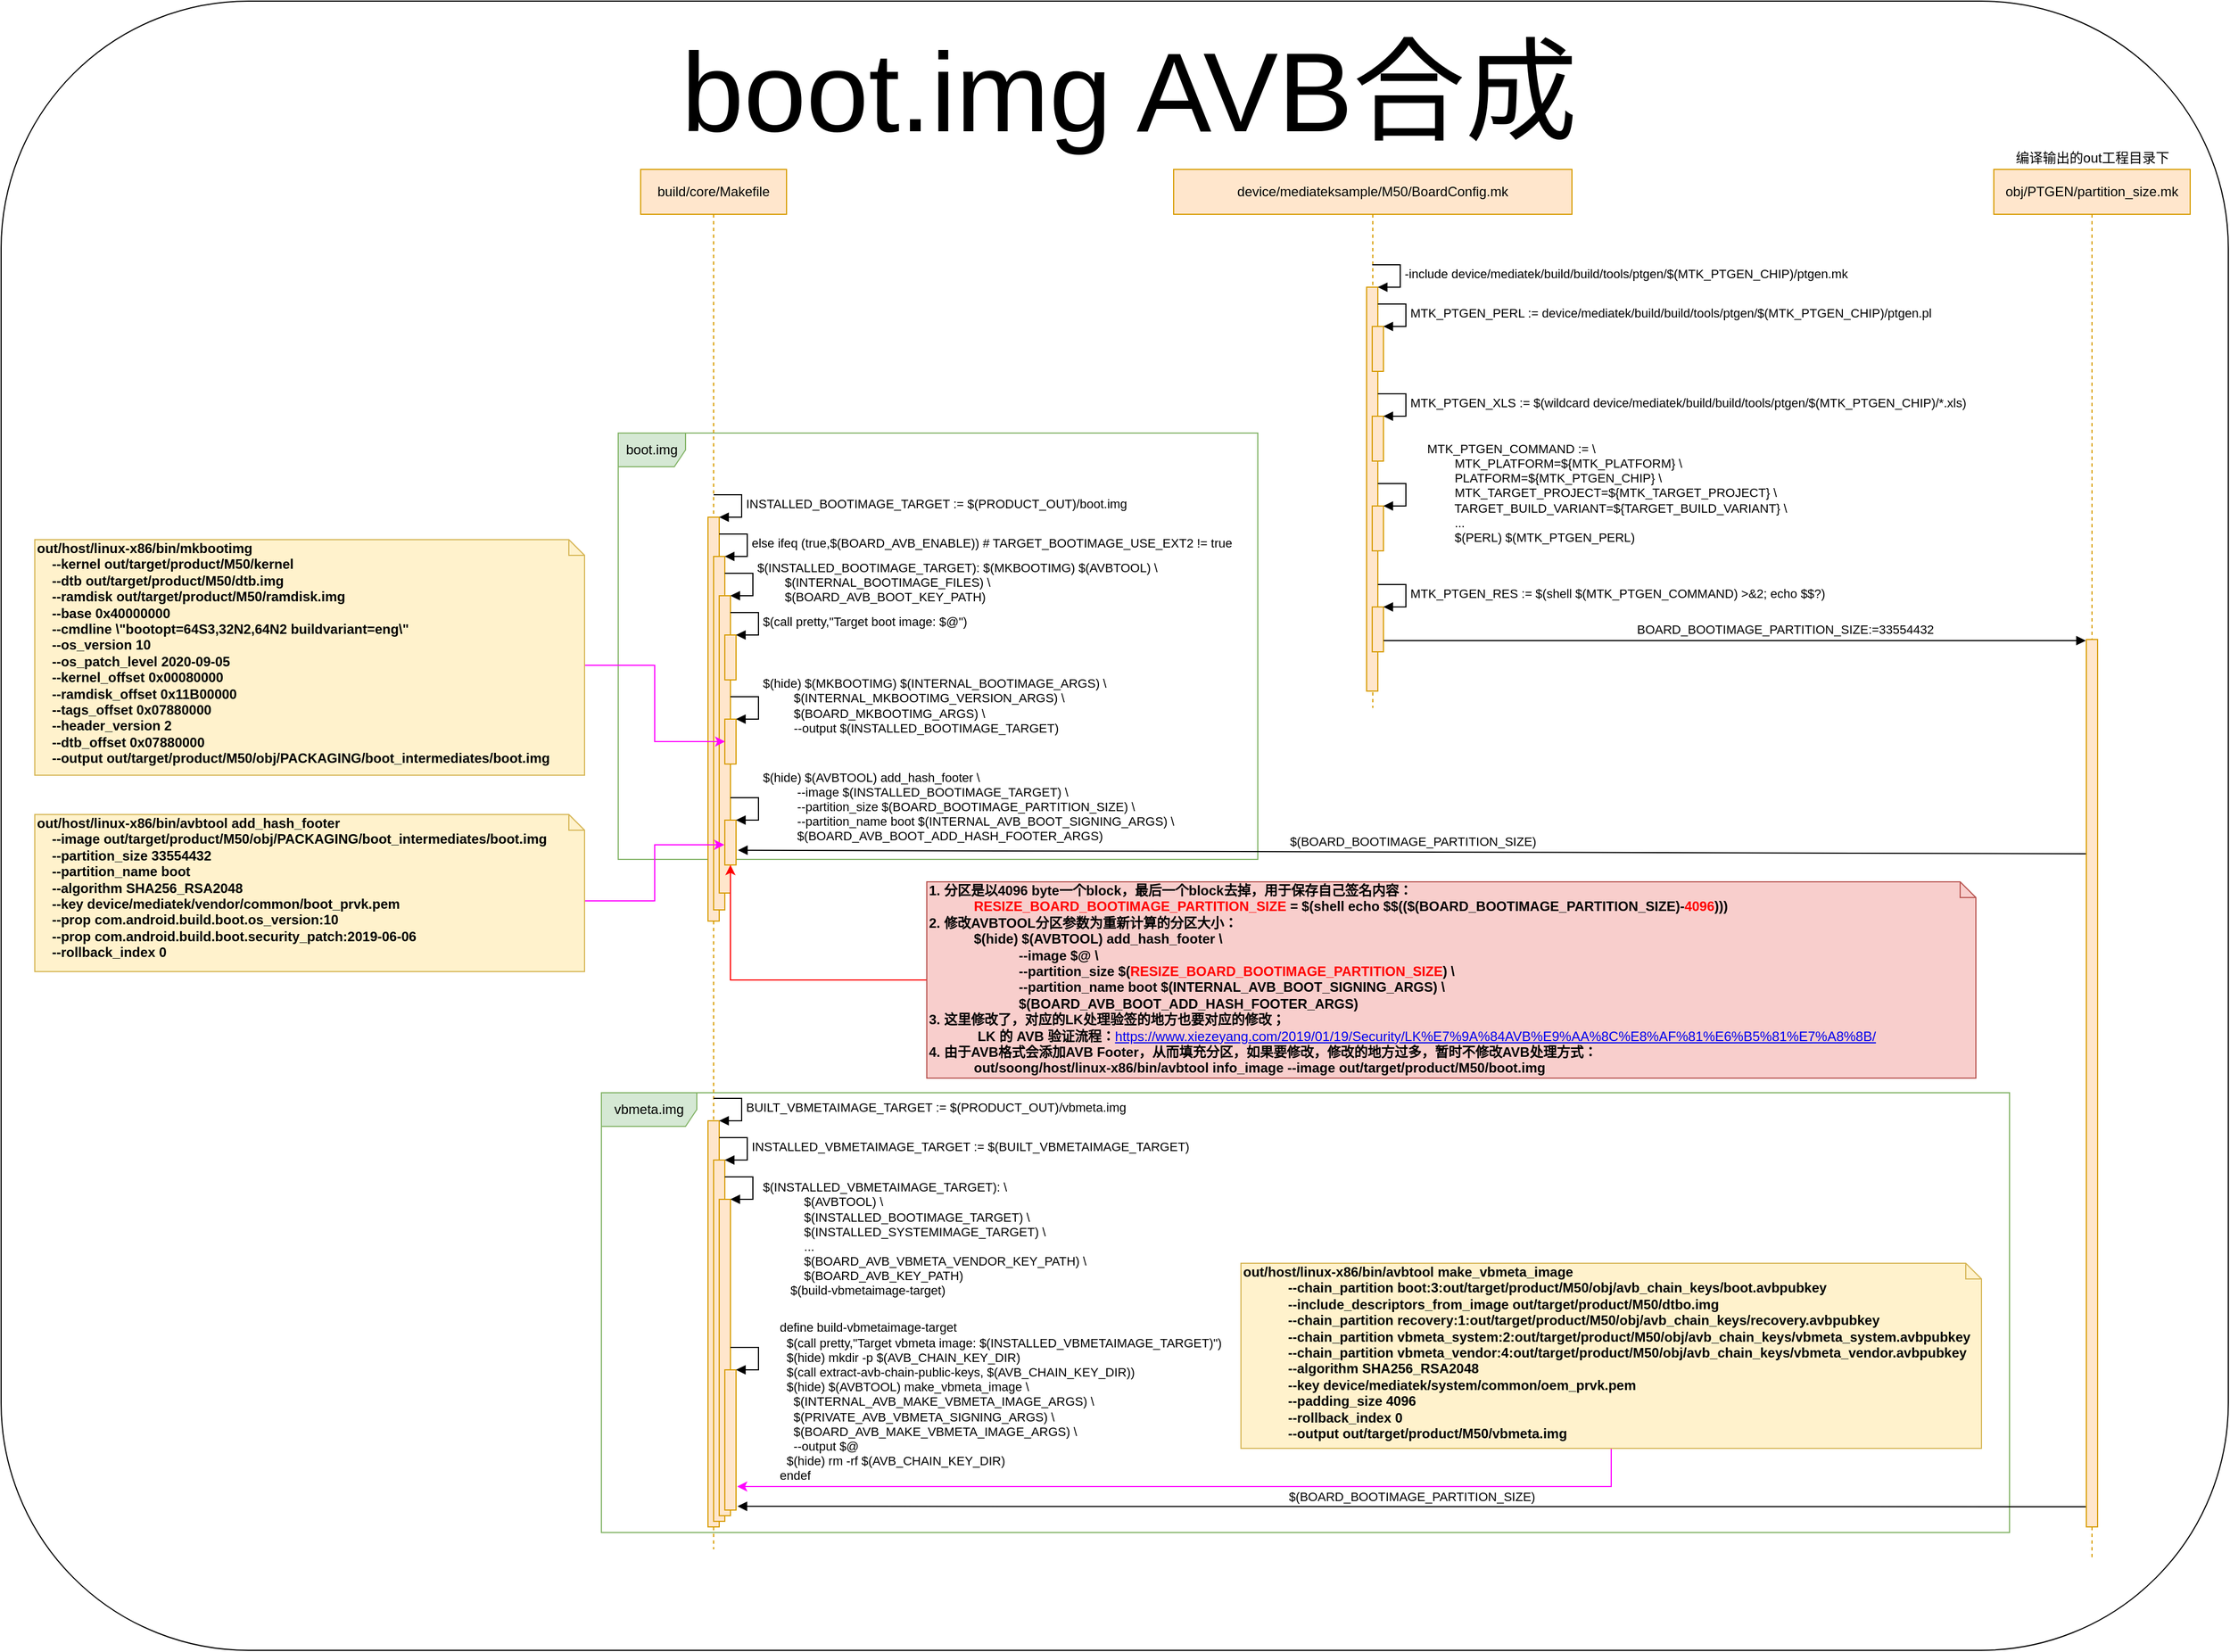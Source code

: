 <mxfile version="13.6.2" type="device"><diagram id="ghO8Gt0B9O-e4yiV5gxI" name="Page-1"><mxGraphModel dx="3197" dy="1370" grid="1" gridSize="5" guides="1" tooltips="1" connect="1" arrows="1" fold="1" page="1" pageScale="1" pageWidth="827" pageHeight="1169" math="0" shadow="0"><root><mxCell id="0"/><mxCell id="1" parent="0"/><mxCell id="ixfedxn60pzg7CqdmCyT-1" value="" style="group" vertex="1" connectable="0" parent="1"><mxGeometry x="-579" y="430" width="1985" height="1470" as="geometry"/></mxCell><mxCell id="SSxWs71pMHS_Q2bXwyB--57" value="" style="rounded=1;whiteSpace=wrap;html=1;" parent="ixfedxn60pzg7CqdmCyT-1" vertex="1"><mxGeometry width="1985" height="1470" as="geometry"/></mxCell><mxCell id="BqPtAs0Dk5TZCmxbWYdx-12" value="vbmeta.img" style="shape=umlFrame;whiteSpace=wrap;html=1;width=85;height=30;fillColor=#d5e8d4;strokeColor=#82b366;" parent="ixfedxn60pzg7CqdmCyT-1" vertex="1"><mxGeometry x="535" y="973" width="1255" height="392" as="geometry"/></mxCell><mxCell id="BqPtAs0Dk5TZCmxbWYdx-11" value="boot.img" style="shape=umlFrame;whiteSpace=wrap;html=1;fillColor=#d5e8d4;strokeColor=#82b366;" parent="ixfedxn60pzg7CqdmCyT-1" vertex="1"><mxGeometry x="550" y="385" width="570" height="380" as="geometry"/></mxCell><mxCell id="SSxWs71pMHS_Q2bXwyB--3" value="build/core/Makefile" style="shape=umlLifeline;perimeter=lifelinePerimeter;whiteSpace=wrap;html=1;container=1;collapsible=0;recursiveResize=0;outlineConnect=0;fillColor=#ffe6cc;strokeColor=#d79b00;" parent="ixfedxn60pzg7CqdmCyT-1" vertex="1"><mxGeometry x="570" y="150" width="130" height="1230" as="geometry"/></mxCell><mxCell id="SSxWs71pMHS_Q2bXwyB--5" value="" style="html=1;points=[];perimeter=orthogonalPerimeter;fillColor=#ffe6cc;strokeColor=#d79b00;" parent="SSxWs71pMHS_Q2bXwyB--3" vertex="1"><mxGeometry x="60" y="310" width="10" height="360" as="geometry"/></mxCell><mxCell id="SSxWs71pMHS_Q2bXwyB--6" value="INSTALLED_BOOTIMAGE_TARGET := $(PRODUCT_OUT)/boot.img" style="edgeStyle=orthogonalEdgeStyle;html=1;align=left;spacingLeft=2;endArrow=block;rounded=0;entryX=1;entryY=0;" parent="SSxWs71pMHS_Q2bXwyB--3" target="SSxWs71pMHS_Q2bXwyB--5" edge="1"><mxGeometry relative="1" as="geometry"><mxPoint x="65" y="290" as="sourcePoint"/><Array as="points"><mxPoint x="90" y="290"/></Array></mxGeometry></mxCell><mxCell id="SSxWs71pMHS_Q2bXwyB--9" value="" style="html=1;points=[];perimeter=orthogonalPerimeter;fillColor=#ffe6cc;strokeColor=#d79b00;" parent="SSxWs71pMHS_Q2bXwyB--3" vertex="1"><mxGeometry x="65" y="345" width="10" height="315" as="geometry"/></mxCell><mxCell id="SSxWs71pMHS_Q2bXwyB--10" value="else ifeq (true,$(BOARD_AVB_ENABLE)) # TARGET_BOOTIMAGE_USE_EXT2 != true" style="edgeStyle=orthogonalEdgeStyle;html=1;align=left;spacingLeft=2;endArrow=block;rounded=0;entryX=1;entryY=0;" parent="SSxWs71pMHS_Q2bXwyB--3" target="SSxWs71pMHS_Q2bXwyB--9" edge="1"><mxGeometry relative="1" as="geometry"><mxPoint x="70" y="325" as="sourcePoint"/><Array as="points"><mxPoint x="95" y="325"/></Array></mxGeometry></mxCell><mxCell id="SSxWs71pMHS_Q2bXwyB--11" value="" style="html=1;points=[];perimeter=orthogonalPerimeter;fillColor=#ffe6cc;strokeColor=#d79b00;" parent="SSxWs71pMHS_Q2bXwyB--3" vertex="1"><mxGeometry x="70" y="380" width="10" height="265" as="geometry"/></mxCell><mxCell id="SSxWs71pMHS_Q2bXwyB--12" value="$(INSTALLED_BOOTIMAGE_TARGET): $(MKBOOTIMG) $(AVBTOOL) \&lt;br&gt;&amp;nbsp; &amp;nbsp; &amp;nbsp; &amp;nbsp; $(INTERNAL_BOOTIMAGE_FILES) \&lt;br&gt;&amp;nbsp; &amp;nbsp; &amp;nbsp; &amp;nbsp; $(BOARD_AVB_BOOT_KEY_PATH)" style="edgeStyle=orthogonalEdgeStyle;html=1;align=left;spacingLeft=2;endArrow=block;rounded=0;entryX=1;entryY=0;" parent="SSxWs71pMHS_Q2bXwyB--3" target="SSxWs71pMHS_Q2bXwyB--11" edge="1"><mxGeometry relative="1" as="geometry"><mxPoint x="75" y="360" as="sourcePoint"/><Array as="points"><mxPoint x="100" y="360"/></Array></mxGeometry></mxCell><mxCell id="SSxWs71pMHS_Q2bXwyB--13" value="" style="html=1;points=[];perimeter=orthogonalPerimeter;fillColor=#ffe6cc;strokeColor=#d79b00;" parent="SSxWs71pMHS_Q2bXwyB--3" vertex="1"><mxGeometry x="75" y="415" width="10" height="40" as="geometry"/></mxCell><mxCell id="SSxWs71pMHS_Q2bXwyB--14" value="$(call pretty,&quot;Target boot image: $@&quot;)" style="edgeStyle=orthogonalEdgeStyle;html=1;align=left;spacingLeft=2;endArrow=block;rounded=0;entryX=1;entryY=0;" parent="SSxWs71pMHS_Q2bXwyB--3" target="SSxWs71pMHS_Q2bXwyB--13" edge="1"><mxGeometry relative="1" as="geometry"><mxPoint x="80" y="395" as="sourcePoint"/><Array as="points"><mxPoint x="105" y="395"/></Array></mxGeometry></mxCell><mxCell id="SSxWs71pMHS_Q2bXwyB--15" value="" style="html=1;points=[];perimeter=orthogonalPerimeter;fillColor=#ffe6cc;strokeColor=#d79b00;" parent="SSxWs71pMHS_Q2bXwyB--3" vertex="1"><mxGeometry x="75" y="490" width="10" height="40" as="geometry"/></mxCell><mxCell id="SSxWs71pMHS_Q2bXwyB--16" value="$(hide) $(MKBOOTIMG) $(INTERNAL_BOOTIMAGE_ARGS) \&lt;br&gt;&amp;nbsp; &amp;nbsp; &amp;nbsp; &amp;nbsp; &amp;nbsp;$(INTERNAL_MKBOOTIMG_VERSION_ARGS) \&lt;br&gt;&amp;nbsp; &amp;nbsp; &amp;nbsp; &amp;nbsp; &amp;nbsp;$(BOARD_MKBOOTIMG_ARGS) \&lt;br&gt;&amp;nbsp; &amp;nbsp; &amp;nbsp; &amp;nbsp; &amp;nbsp;--output $(INSTALLED_BOOTIMAGE_TARGET)" style="edgeStyle=orthogonalEdgeStyle;html=1;align=left;spacingLeft=2;endArrow=block;rounded=0;entryX=1;entryY=0;" parent="SSxWs71pMHS_Q2bXwyB--3" target="SSxWs71pMHS_Q2bXwyB--15" edge="1"><mxGeometry relative="1" as="geometry"><mxPoint x="80" y="470" as="sourcePoint"/><Array as="points"><mxPoint x="105" y="470"/></Array></mxGeometry></mxCell><mxCell id="SSxWs71pMHS_Q2bXwyB--17" value="" style="html=1;points=[];perimeter=orthogonalPerimeter;fillColor=#ffe6cc;strokeColor=#d79b00;" parent="SSxWs71pMHS_Q2bXwyB--3" vertex="1"><mxGeometry x="75" y="580" width="10" height="40" as="geometry"/></mxCell><mxCell id="SSxWs71pMHS_Q2bXwyB--18" value="&lt;div&gt;$(hide) $(AVBTOOL) add_hash_footer \&lt;/div&gt;&lt;div&gt;&amp;nbsp; &amp;nbsp; &amp;nbsp; &amp;nbsp; &amp;nbsp; --image $(INSTALLED_BOOTIMAGE_TARGET) \&lt;/div&gt;&lt;div&gt;&amp;nbsp; &amp;nbsp; &amp;nbsp; &amp;nbsp; &amp;nbsp; --partition_size $(BOARD_BOOTIMAGE_PARTITION_SIZE) \&lt;/div&gt;&lt;div&gt;&amp;nbsp; &amp;nbsp; &amp;nbsp; &amp;nbsp; &amp;nbsp; --partition_name boot $(INTERNAL_AVB_BOOT_SIGNING_ARGS) \&lt;/div&gt;&lt;div&gt;&amp;nbsp; &amp;nbsp; &amp;nbsp; &amp;nbsp; &amp;nbsp; $(BOARD_AVB_BOOT_ADD_HASH_FOOTER_ARGS)&lt;/div&gt;" style="edgeStyle=orthogonalEdgeStyle;html=1;align=left;spacingLeft=2;endArrow=block;rounded=0;entryX=1;entryY=0;" parent="SSxWs71pMHS_Q2bXwyB--3" target="SSxWs71pMHS_Q2bXwyB--17" edge="1"><mxGeometry relative="1" as="geometry"><mxPoint x="80" y="560" as="sourcePoint"/><Array as="points"><mxPoint x="105" y="560"/></Array></mxGeometry></mxCell><mxCell id="BqPtAs0Dk5TZCmxbWYdx-1" value="" style="html=1;points=[];perimeter=orthogonalPerimeter;fillColor=#ffe6cc;strokeColor=#d79b00;" parent="SSxWs71pMHS_Q2bXwyB--3" vertex="1"><mxGeometry x="60" y="848" width="10" height="362" as="geometry"/></mxCell><mxCell id="BqPtAs0Dk5TZCmxbWYdx-2" value="BUILT_VBMETAIMAGE_TARGET := $(PRODUCT_OUT)/vbmeta.img" style="edgeStyle=orthogonalEdgeStyle;html=1;align=left;spacingLeft=2;endArrow=block;rounded=0;entryX=1;entryY=0;" parent="SSxWs71pMHS_Q2bXwyB--3" target="BqPtAs0Dk5TZCmxbWYdx-1" edge="1"><mxGeometry relative="1" as="geometry"><mxPoint x="65" y="828" as="sourcePoint"/><Array as="points"><mxPoint x="90" y="828"/></Array></mxGeometry></mxCell><mxCell id="BqPtAs0Dk5TZCmxbWYdx-3" value="" style="html=1;points=[];perimeter=orthogonalPerimeter;fillColor=#ffe6cc;strokeColor=#d79b00;" parent="SSxWs71pMHS_Q2bXwyB--3" vertex="1"><mxGeometry x="65" y="883" width="10" height="322" as="geometry"/></mxCell><mxCell id="BqPtAs0Dk5TZCmxbWYdx-4" value="INSTALLED_VBMETAIMAGE_TARGET := $(BUILT_VBMETAIMAGE_TARGET)" style="edgeStyle=orthogonalEdgeStyle;html=1;align=left;spacingLeft=2;endArrow=block;rounded=0;entryX=1;entryY=0;strokeColor=#000000;" parent="SSxWs71pMHS_Q2bXwyB--3" target="BqPtAs0Dk5TZCmxbWYdx-3" edge="1"><mxGeometry relative="1" as="geometry"><mxPoint x="70" y="863" as="sourcePoint"/><Array as="points"><mxPoint x="95" y="863"/></Array></mxGeometry></mxCell><mxCell id="BqPtAs0Dk5TZCmxbWYdx-5" value="" style="html=1;points=[];perimeter=orthogonalPerimeter;fillColor=#ffe6cc;strokeColor=#d79b00;" parent="SSxWs71pMHS_Q2bXwyB--3" vertex="1"><mxGeometry x="70" y="918" width="10" height="282" as="geometry"/></mxCell><mxCell id="BqPtAs0Dk5TZCmxbWYdx-6" value="&lt;div&gt;$(INSTALLED_VBMETAIMAGE_TARGET): \&lt;/div&gt;&lt;div&gt;&amp;nbsp; &amp;nbsp; &amp;nbsp; &amp;nbsp; &amp;nbsp; &amp;nbsp; $(AVBTOOL) \&lt;/div&gt;&lt;div&gt;&amp;nbsp; &amp;nbsp; &amp;nbsp; &amp;nbsp; &amp;nbsp; &amp;nbsp; $(INSTALLED_BOOTIMAGE_TARGET) \&lt;/div&gt;&lt;div&gt;&amp;nbsp; &amp;nbsp; &amp;nbsp; &amp;nbsp; &amp;nbsp; &amp;nbsp; $(INSTALLED_SYSTEMIMAGE_TARGET) \&lt;/div&gt;&lt;div&gt;&amp;nbsp; &amp;nbsp; &amp;nbsp; &amp;nbsp; &amp;nbsp; &amp;nbsp; ...&lt;/div&gt;&lt;div&gt;&amp;nbsp; &amp;nbsp; &amp;nbsp; &amp;nbsp; &amp;nbsp; &amp;nbsp; $(BOARD_AVB_VBMETA_VENDOR_KEY_PATH) \&lt;/div&gt;&lt;div&gt;&amp;nbsp; &amp;nbsp; &amp;nbsp; &amp;nbsp; &amp;nbsp; &amp;nbsp; $(BOARD_AVB_KEY_PATH)&lt;/div&gt;&lt;div&gt;&amp;nbsp; &amp;nbsp; &amp;nbsp; &amp;nbsp; $(build-vbmetaimage-target)&lt;/div&gt;&lt;div&gt;&lt;br&gt;&lt;/div&gt;" style="edgeStyle=orthogonalEdgeStyle;html=1;align=left;spacingLeft=2;endArrow=block;rounded=0;entryX=1;entryY=0;strokeColor=#000000;" parent="SSxWs71pMHS_Q2bXwyB--3" target="BqPtAs0Dk5TZCmxbWYdx-5" edge="1"><mxGeometry x="0.384" y="42" relative="1" as="geometry"><mxPoint x="75" y="898" as="sourcePoint"/><Array as="points"><mxPoint x="100" y="898"/></Array><mxPoint x="5" as="offset"/></mxGeometry></mxCell><mxCell id="BqPtAs0Dk5TZCmxbWYdx-7" value="" style="html=1;points=[];perimeter=orthogonalPerimeter;fillColor=#ffe6cc;strokeColor=#d79b00;" parent="SSxWs71pMHS_Q2bXwyB--3" vertex="1"><mxGeometry x="75" y="1070" width="10" height="125" as="geometry"/></mxCell><mxCell id="BqPtAs0Dk5TZCmxbWYdx-8" value="&lt;div&gt;define build-vbmetaimage-target&lt;/div&gt;&lt;div&gt;&amp;nbsp; $(call pretty,&quot;Target vbmeta image: $(INSTALLED_VBMETAIMAGE_TARGET)&quot;)&lt;/div&gt;&lt;div&gt;&amp;nbsp; $(hide) mkdir -p $(AVB_CHAIN_KEY_DIR)&lt;/div&gt;&lt;div&gt;&amp;nbsp; $(call extract-avb-chain-public-keys, $(AVB_CHAIN_KEY_DIR))&lt;/div&gt;&lt;div&gt;&amp;nbsp; $(hide) $(AVBTOOL) make_vbmeta_image \&lt;/div&gt;&lt;div&gt;&amp;nbsp; &amp;nbsp; $(INTERNAL_AVB_MAKE_VBMETA_IMAGE_ARGS) \&lt;/div&gt;&lt;div&gt;&amp;nbsp; &amp;nbsp; $(PRIVATE_AVB_VBMETA_SIGNING_ARGS) \&lt;/div&gt;&lt;div&gt;&amp;nbsp; &amp;nbsp; $(BOARD_AVB_MAKE_VBMETA_IMAGE_ARGS) \&lt;/div&gt;&lt;div&gt;&amp;nbsp; &amp;nbsp; --output $@&lt;/div&gt;&lt;div&gt;&amp;nbsp; $(hide) rm -rf $(AVB_CHAIN_KEY_DIR)&lt;/div&gt;&lt;div&gt;endef&lt;/div&gt;&lt;div&gt;&lt;br&gt;&lt;/div&gt;" style="edgeStyle=orthogonalEdgeStyle;html=1;align=left;spacingLeft=2;endArrow=block;rounded=0;entryX=1;entryY=0;strokeColor=#000000;" parent="SSxWs71pMHS_Q2bXwyB--3" target="BqPtAs0Dk5TZCmxbWYdx-7" edge="1"><mxGeometry x="0.385" y="38" relative="1" as="geometry"><mxPoint x="80" y="1050" as="sourcePoint"/><Array as="points"><mxPoint x="105" y="1050"/></Array><mxPoint x="15" y="-3" as="offset"/></mxGeometry></mxCell><mxCell id="SSxWs71pMHS_Q2bXwyB--22" style="edgeStyle=orthogonalEdgeStyle;rounded=0;orthogonalLoop=1;jettySize=auto;html=1;exitX=0;exitY=0;exitDx=490;exitDy=112;exitPerimeter=0;entryX=0.035;entryY=0.499;entryDx=0;entryDy=0;entryPerimeter=0;strokeColor=#FF00FF;" parent="ixfedxn60pzg7CqdmCyT-1" source="SSxWs71pMHS_Q2bXwyB--19" target="SSxWs71pMHS_Q2bXwyB--15" edge="1"><mxGeometry relative="1" as="geometry"><mxPoint x="510.0" y="840" as="targetPoint"/></mxGeometry></mxCell><mxCell id="SSxWs71pMHS_Q2bXwyB--19" value="&lt;div&gt;&lt;b&gt;out/host/linux-x86/bin/mkbootimg&amp;nbsp;&amp;nbsp;&lt;/b&gt;&lt;/div&gt;&lt;div&gt;&lt;b&gt;&amp;nbsp; &amp;nbsp; --kernel out/target/product/M50/kernel&amp;nbsp;&lt;/b&gt;&lt;/div&gt;&lt;div&gt;&lt;b&gt;&amp;nbsp; &amp;nbsp; --dtb out/target/product/M50/dtb.img&amp;nbsp;&lt;/b&gt;&lt;/div&gt;&lt;div&gt;&lt;b&gt;&amp;nbsp; &amp;nbsp; --ramdisk out/target/product/M50/ramdisk.img&amp;nbsp;&lt;/b&gt;&lt;/div&gt;&lt;div&gt;&lt;b&gt;&amp;nbsp; &amp;nbsp; --base 0x40000000&amp;nbsp;&lt;/b&gt;&lt;/div&gt;&lt;div&gt;&lt;b&gt;&amp;nbsp; &amp;nbsp; --cmdline \&quot;bootopt=64S3,32N2,64N2 buildvariant=eng\&quot;&amp;nbsp;&lt;/b&gt;&lt;/div&gt;&lt;div&gt;&lt;b&gt;&amp;nbsp; &amp;nbsp; --os_version 10&amp;nbsp;&lt;/b&gt;&lt;/div&gt;&lt;div&gt;&lt;b&gt;&amp;nbsp; &amp;nbsp; --os_patch_level 2020-09-05&amp;nbsp;&lt;/b&gt;&lt;/div&gt;&lt;div&gt;&lt;b&gt;&amp;nbsp; &amp;nbsp; --kernel_offset 0x00080000&amp;nbsp;&lt;/b&gt;&lt;/div&gt;&lt;div&gt;&lt;b&gt;&amp;nbsp; &amp;nbsp; --ramdisk_offset 0x11B00000&amp;nbsp;&lt;/b&gt;&lt;/div&gt;&lt;div&gt;&lt;b&gt;&amp;nbsp; &amp;nbsp; --tags_offset 0x07880000&amp;nbsp;&lt;/b&gt;&lt;/div&gt;&lt;div&gt;&lt;b&gt;&amp;nbsp; &amp;nbsp; --header_version 2&amp;nbsp;&lt;/b&gt;&lt;/div&gt;&lt;div&gt;&lt;b&gt;&amp;nbsp; &amp;nbsp; --dtb_offset 0x07880000&amp;nbsp;&lt;/b&gt;&lt;/div&gt;&lt;div&gt;&lt;b&gt;&amp;nbsp; &amp;nbsp; --output out/target/product/M50/obj/PACKAGING/boot_intermediates/boot.img&lt;/b&gt;&lt;/div&gt;&lt;div&gt;&lt;br&gt;&lt;/div&gt;" style="shape=note;whiteSpace=wrap;html=1;size=14;verticalAlign=top;align=left;spacingTop=-6;fillColor=#fff2cc;strokeColor=#d6b656;" parent="ixfedxn60pzg7CqdmCyT-1" vertex="1"><mxGeometry x="30" y="480" width="490" height="210" as="geometry"/></mxCell><mxCell id="SSxWs71pMHS_Q2bXwyB--23" style="edgeStyle=orthogonalEdgeStyle;rounded=0;orthogonalLoop=1;jettySize=auto;html=1;exitX=0;exitY=0;exitDx=490;exitDy=77;exitPerimeter=0;entryX=-0.04;entryY=0.55;entryDx=0;entryDy=0;entryPerimeter=0;strokeColor=#FF00FF;" parent="ixfedxn60pzg7CqdmCyT-1" source="SSxWs71pMHS_Q2bXwyB--20" target="SSxWs71pMHS_Q2bXwyB--17" edge="1"><mxGeometry relative="1" as="geometry"/></mxCell><mxCell id="SSxWs71pMHS_Q2bXwyB--20" value="&lt;div&gt;&lt;b&gt;out/host/linux-x86/bin/avbtool add_hash_footer&amp;nbsp;&lt;/b&gt;&lt;/div&gt;&lt;div&gt;&lt;b&gt;&amp;nbsp; &amp;nbsp; --image out/target/product/M50/obj/PACKAGING/boot_intermediates/boot.img&amp;nbsp;&lt;/b&gt;&lt;/div&gt;&lt;div&gt;&lt;b&gt;&amp;nbsp; &amp;nbsp; --partition_size 33554432&amp;nbsp;&lt;/b&gt;&lt;/div&gt;&lt;div&gt;&lt;b&gt;&amp;nbsp; &amp;nbsp; --partition_name boot&amp;nbsp;&lt;/b&gt;&lt;/div&gt;&lt;div&gt;&lt;b&gt;&amp;nbsp; &amp;nbsp; --algorithm SHA256_RSA2048&amp;nbsp;&lt;/b&gt;&lt;/div&gt;&lt;div&gt;&lt;b&gt;&amp;nbsp; &amp;nbsp; --key device/mediatek/vendor/common/boot_prvk.pem&amp;nbsp;&lt;/b&gt;&lt;/div&gt;&lt;div&gt;&lt;b&gt;&amp;nbsp; &amp;nbsp; --prop com.android.build.boot.os_version:10&amp;nbsp;&lt;/b&gt;&lt;/div&gt;&lt;div&gt;&lt;b&gt;&amp;nbsp; &amp;nbsp; --prop com.android.build.boot.security_patch:2019-06-06&amp;nbsp;&lt;/b&gt;&lt;/div&gt;&lt;div&gt;&lt;b&gt;&amp;nbsp; &amp;nbsp; --rollback_index 0&lt;/b&gt;&lt;br&gt;&lt;/div&gt;" style="shape=note;whiteSpace=wrap;html=1;size=14;verticalAlign=top;align=left;spacingTop=-6;fillColor=#fff2cc;strokeColor=#d6b656;" parent="ixfedxn60pzg7CqdmCyT-1" vertex="1"><mxGeometry x="30" y="725" width="490" height="140" as="geometry"/></mxCell><mxCell id="SSxWs71pMHS_Q2bXwyB--37" value="obj/PTGEN/partition_size.mk" style="shape=umlLifeline;perimeter=lifelinePerimeter;whiteSpace=wrap;html=1;container=1;collapsible=0;recursiveResize=0;outlineConnect=0;fillColor=#ffe6cc;strokeColor=#d79b00;" parent="ixfedxn60pzg7CqdmCyT-1" vertex="1"><mxGeometry x="1776" y="150" width="175" height="1240" as="geometry"/></mxCell><mxCell id="SSxWs71pMHS_Q2bXwyB--40" value="" style="html=1;points=[];perimeter=orthogonalPerimeter;fillColor=#ffe6cc;strokeColor=#d79b00;" parent="SSxWs71pMHS_Q2bXwyB--37" vertex="1"><mxGeometry x="82.5" y="419" width="10" height="791" as="geometry"/></mxCell><mxCell id="SSxWs71pMHS_Q2bXwyB--43" value="device/mediateksample/M50/BoardConfig.mk" style="shape=umlLifeline;perimeter=lifelinePerimeter;whiteSpace=wrap;html=1;container=1;collapsible=0;recursiveResize=0;outlineConnect=0;fillColor=#ffe6cc;strokeColor=#d79b00;" parent="ixfedxn60pzg7CqdmCyT-1" vertex="1"><mxGeometry x="1045" y="150" width="355" height="480" as="geometry"/></mxCell><mxCell id="SSxWs71pMHS_Q2bXwyB--45" value="" style="html=1;points=[];perimeter=orthogonalPerimeter;fillColor=#ffe6cc;strokeColor=#d79b00;" parent="SSxWs71pMHS_Q2bXwyB--43" vertex="1"><mxGeometry x="172" y="105" width="10" height="360" as="geometry"/></mxCell><mxCell id="SSxWs71pMHS_Q2bXwyB--46" value="-include device/mediatek/build/build/tools/ptgen/$(MTK_PTGEN_CHIP)/ptgen.mk" style="edgeStyle=orthogonalEdgeStyle;html=1;align=left;spacingLeft=2;endArrow=block;rounded=0;entryX=1;entryY=0;" parent="SSxWs71pMHS_Q2bXwyB--43" target="SSxWs71pMHS_Q2bXwyB--45" edge="1"><mxGeometry relative="1" as="geometry"><mxPoint x="177" y="85" as="sourcePoint"/><Array as="points"><mxPoint x="202" y="85"/></Array></mxGeometry></mxCell><mxCell id="SSxWs71pMHS_Q2bXwyB--47" value="" style="html=1;points=[];perimeter=orthogonalPerimeter;fillColor=#ffe6cc;strokeColor=#d79b00;" parent="SSxWs71pMHS_Q2bXwyB--43" vertex="1"><mxGeometry x="177" y="140" width="10" height="40" as="geometry"/></mxCell><mxCell id="SSxWs71pMHS_Q2bXwyB--48" value="MTK_PTGEN_PERL := device/mediatek/build/build/tools/ptgen/$(MTK_PTGEN_CHIP)/ptgen.pl" style="edgeStyle=orthogonalEdgeStyle;html=1;align=left;spacingLeft=2;endArrow=block;rounded=0;entryX=1;entryY=0;" parent="SSxWs71pMHS_Q2bXwyB--43" target="SSxWs71pMHS_Q2bXwyB--47" edge="1"><mxGeometry relative="1" as="geometry"><mxPoint x="182" y="120" as="sourcePoint"/><Array as="points"><mxPoint x="207" y="120"/></Array></mxGeometry></mxCell><mxCell id="SSxWs71pMHS_Q2bXwyB--49" value="" style="html=1;points=[];perimeter=orthogonalPerimeter;fillColor=#ffe6cc;strokeColor=#d79b00;" parent="SSxWs71pMHS_Q2bXwyB--43" vertex="1"><mxGeometry x="177" y="220" width="10" height="40" as="geometry"/></mxCell><mxCell id="SSxWs71pMHS_Q2bXwyB--50" value="MTK_PTGEN_XLS := $(wildcard device/mediatek/build/build/tools/ptgen/$(MTK_PTGEN_CHIP)/*.xls)" style="edgeStyle=orthogonalEdgeStyle;html=1;align=left;spacingLeft=2;endArrow=block;rounded=0;entryX=1;entryY=0;" parent="SSxWs71pMHS_Q2bXwyB--43" target="SSxWs71pMHS_Q2bXwyB--49" edge="1"><mxGeometry relative="1" as="geometry"><mxPoint x="182" y="200" as="sourcePoint"/><Array as="points"><mxPoint x="207" y="200"/></Array></mxGeometry></mxCell><mxCell id="SSxWs71pMHS_Q2bXwyB--51" value="" style="html=1;points=[];perimeter=orthogonalPerimeter;fillColor=#ffe6cc;strokeColor=#d79b00;" parent="SSxWs71pMHS_Q2bXwyB--43" vertex="1"><mxGeometry x="177" y="300" width="10" height="40" as="geometry"/></mxCell><mxCell id="SSxWs71pMHS_Q2bXwyB--52" value="&lt;div&gt;MTK_PTGEN_COMMAND := \&lt;/div&gt;&lt;div&gt;&amp;nbsp; &amp;nbsp; &amp;nbsp; &amp;nbsp; MTK_PLATFORM=${MTK_PLATFORM} \&lt;/div&gt;&lt;div&gt;&amp;nbsp; &amp;nbsp; &amp;nbsp; &amp;nbsp; PLATFORM=${MTK_PTGEN_CHIP} \&lt;/div&gt;&lt;div&gt;&amp;nbsp; &amp;nbsp; &amp;nbsp; &amp;nbsp; MTK_TARGET_PROJECT=${MTK_TARGET_PROJECT} \&lt;/div&gt;&lt;div&gt;&amp;nbsp; &amp;nbsp; &amp;nbsp; &amp;nbsp; TARGET_BUILD_VARIANT=${TARGET_BUILD_VARIANT} \&lt;/div&gt;&lt;div&gt;&amp;nbsp; &amp;nbsp; &amp;nbsp; &amp;nbsp; ...&lt;/div&gt;&lt;div&gt;&amp;nbsp; &amp;nbsp; &amp;nbsp; &amp;nbsp; $(PERL) $(MTK_PTGEN_PERL)&lt;/div&gt;&lt;div&gt;&lt;br&gt;&lt;/div&gt;" style="edgeStyle=orthogonalEdgeStyle;html=1;align=left;spacingLeft=2;endArrow=block;rounded=0;entryX=1;entryY=0;" parent="SSxWs71pMHS_Q2bXwyB--43" target="SSxWs71pMHS_Q2bXwyB--51" edge="1"><mxGeometry x="0.385" y="-16" relative="1" as="geometry"><mxPoint x="182" y="280" as="sourcePoint"/><Array as="points"><mxPoint x="207" y="280"/></Array><mxPoint x="15" y="11" as="offset"/></mxGeometry></mxCell><mxCell id="SSxWs71pMHS_Q2bXwyB--53" value="" style="html=1;points=[];perimeter=orthogonalPerimeter;fillColor=#ffe6cc;strokeColor=#d79b00;" parent="SSxWs71pMHS_Q2bXwyB--43" vertex="1"><mxGeometry x="177" y="390" width="10" height="40" as="geometry"/></mxCell><mxCell id="SSxWs71pMHS_Q2bXwyB--54" value="MTK_PTGEN_RES := $(shell $(MTK_PTGEN_COMMAND) &amp;gt;&amp;amp;2; echo $$?)" style="edgeStyle=orthogonalEdgeStyle;html=1;align=left;spacingLeft=2;endArrow=block;rounded=0;entryX=1;entryY=0;" parent="SSxWs71pMHS_Q2bXwyB--43" target="SSxWs71pMHS_Q2bXwyB--53" edge="1"><mxGeometry relative="1" as="geometry"><mxPoint x="182" y="370" as="sourcePoint"/><Array as="points"><mxPoint x="207" y="370"/></Array></mxGeometry></mxCell><mxCell id="SSxWs71pMHS_Q2bXwyB--41" value="BOARD_BOOTIMAGE_PARTITION_SIZE:=33554432" style="edgeStyle=orthogonalEdgeStyle;html=1;align=left;spacingLeft=2;endArrow=block;rounded=0;exitX=1.019;exitY=0.751;exitDx=0;exitDy=0;exitPerimeter=0;" parent="ixfedxn60pzg7CqdmCyT-1" source="SSxWs71pMHS_Q2bXwyB--53" edge="1"><mxGeometry x="-0.29" y="10" relative="1" as="geometry"><mxPoint x="1210" y="570" as="sourcePoint"/><Array as="points"><mxPoint x="1858" y="570"/></Array><mxPoint x="1858" y="570" as="targetPoint"/><mxPoint as="offset"/></mxGeometry></mxCell><mxCell id="SSxWs71pMHS_Q2bXwyB--55" value="&lt;span style=&quot;text-align: left&quot;&gt;$(BOARD_BOOTIMAGE_PARTITION_SIZE)&lt;/span&gt;" style="html=1;verticalAlign=bottom;endArrow=block;entryX=1.176;entryY=0.671;entryDx=0;entryDy=0;entryPerimeter=0;" parent="ixfedxn60pzg7CqdmCyT-1" target="SSxWs71pMHS_Q2bXwyB--17" edge="1"><mxGeometry width="80" relative="1" as="geometry"><mxPoint x="1858" y="760" as="sourcePoint"/><mxPoint x="654" y="732" as="targetPoint"/></mxGeometry></mxCell><mxCell id="SSxWs71pMHS_Q2bXwyB--58" value="&lt;font style=&quot;font-size: 100px&quot;&gt;boot.img AVB合成&lt;/font&gt;" style="text;html=1;strokeColor=none;fillColor=none;align=center;verticalAlign=middle;whiteSpace=wrap;rounded=0;" parent="ixfedxn60pzg7CqdmCyT-1" vertex="1"><mxGeometry x="542.5" y="15" width="925" height="130" as="geometry"/></mxCell><mxCell id="i1npGGL_a-Ss_kh1ceqR-2" style="edgeStyle=orthogonalEdgeStyle;rounded=0;orthogonalLoop=1;jettySize=auto;html=1;exitX=0;exitY=0.5;exitDx=0;exitDy=0;exitPerimeter=0;strokeColor=#FF0000;" parent="ixfedxn60pzg7CqdmCyT-1" source="i1npGGL_a-Ss_kh1ceqR-1" target="SSxWs71pMHS_Q2bXwyB--17" edge="1"><mxGeometry relative="1" as="geometry"/></mxCell><mxCell id="i1npGGL_a-Ss_kh1ceqR-1" value="&lt;div&gt;&lt;b&gt;1. 分区是以4096 byte一个block，最后一个block去掉，用于保存自己签名内容：&lt;/b&gt;&lt;/div&gt;&lt;blockquote style=&quot;margin: 0 0 0 40px ; border: none ; padding: 0px&quot;&gt;&lt;div&gt;&lt;b&gt;&lt;font color=&quot;#ff0000&quot;&gt;RESIZE_BOARD_BOOTIMAGE_PARTITION_SIZE&lt;/font&gt; = $(shell echo $$(($(BOARD_BOOTIMAGE_PARTITION_SIZE)-&lt;font color=&quot;#ff0000&quot;&gt;4096&lt;/font&gt;)))&lt;/b&gt;&lt;/div&gt;&lt;/blockquote&gt;&lt;div&gt;&lt;div&gt;&lt;b&gt;2. 修改AVBTOOL分区参数为重新计算的分区大小：&lt;/b&gt;&lt;/div&gt;&lt;/div&gt;&lt;blockquote style=&quot;margin: 0 0 0 40px ; border: none ; padding: 0px&quot;&gt;&lt;b&gt;$(hide) $(AVBTOOL) add_hash_footer \&lt;/b&gt;&lt;blockquote style=&quot;margin: 0 0 0 40px ; border: none ; padding: 0px&quot;&gt;&lt;b&gt;--image $@ \&lt;/b&gt;&lt;/blockquote&gt;&lt;blockquote style=&quot;margin: 0 0 0 40px ; border: none ; padding: 0px&quot;&gt;&lt;b&gt;--partition_size $(&lt;font color=&quot;#ff0000&quot;&gt;RESIZE_BOARD_BOOTIMAGE_PARTITION_SIZE&lt;/font&gt;) \&lt;/b&gt;&lt;/blockquote&gt;&lt;blockquote style=&quot;margin: 0 0 0 40px ; border: none ; padding: 0px&quot;&gt;&lt;b&gt;--partition_name boot $(INTERNAL_AVB_BOOT_SIGNING_ARGS) \&lt;/b&gt;&lt;/blockquote&gt;&lt;blockquote style=&quot;margin: 0 0 0 40px ; border: none ; padding: 0px&quot;&gt;&lt;div&gt;&lt;div&gt;&lt;b&gt;$(BOARD_AVB_BOOT_ADD_HASH_FOOTER_ARGS)&lt;/b&gt;&lt;/div&gt;&lt;/div&gt;&lt;/blockquote&gt;&lt;/blockquote&gt;&lt;div&gt;&lt;b&gt;3. 这里修改了，对应的LK处理验签的地方也要对应的修改；&lt;/b&gt;&lt;/div&gt;&lt;blockquote style=&quot;margin: 0 0 0 40px ; border: none ; padding: 0px&quot;&gt;&lt;div&gt;&lt;b&gt;&amp;nbsp;LK 的 AVB 验证流程：&lt;/b&gt;&lt;a href=&quot;https://www.xiezeyang.com/2019/01/19/Security/LK%E7%9A%84AVB%E9%AA%8C%E8%AF%81%E6%B5%81%E7%A8%8B/&quot;&gt;https://www.xiezeyang.com/2019/01/19/Security/LK%E7%9A%84AVB%E9%AA%8C%E8%AF%81%E6%B5%81%E7%A8%8B/&lt;/a&gt;&lt;/div&gt;&lt;/blockquote&gt;&lt;div&gt;&lt;b&gt;4. 由于AVB格式会添加AVB Footer，从而填充分区，如果要修改，修改的地方过多，暂时不修改AVB处理方式：&lt;/b&gt;&lt;/div&gt;&lt;blockquote style=&quot;margin: 0 0 0 40px ; border: none ; padding: 0px&quot;&gt;&lt;div&gt;&lt;b&gt;out/soong/host/linux-x86/bin/avbtool info_image --image out/target/product/M50/boot.img&lt;/b&gt;&lt;/div&gt;&lt;/blockquote&gt;&lt;div&gt;&lt;b&gt;&lt;br&gt;&lt;/b&gt;&lt;/div&gt;" style="shape=note;whiteSpace=wrap;html=1;size=14;verticalAlign=top;align=left;spacingTop=-6;fillColor=#f8cecc;strokeColor=#b85450;" parent="ixfedxn60pzg7CqdmCyT-1" vertex="1"><mxGeometry x="825" y="785" width="935" height="175" as="geometry"/></mxCell><mxCell id="i1npGGL_a-Ss_kh1ceqR-3" value="编译输出的out工程目录下" style="text;html=1;strokeColor=none;fillColor=none;align=center;verticalAlign=middle;whiteSpace=wrap;rounded=0;" parent="ixfedxn60pzg7CqdmCyT-1" vertex="1"><mxGeometry x="1788.5" y="130" width="150" height="20" as="geometry"/></mxCell><mxCell id="BqPtAs0Dk5TZCmxbWYdx-9" value="&lt;span style=&quot;text-align: left&quot;&gt;$(BOARD_BOOTIMAGE_PARTITION_SIZE)&lt;/span&gt;" style="html=1;verticalAlign=bottom;endArrow=block;entryX=1.133;entryY=0.973;entryDx=0;entryDy=0;entryPerimeter=0;" parent="ixfedxn60pzg7CqdmCyT-1" target="BqPtAs0Dk5TZCmxbWYdx-7" edge="1"><mxGeometry width="80" relative="1" as="geometry"><mxPoint x="1858" y="1342" as="sourcePoint"/><mxPoint x="665" y="1110" as="targetPoint"/></mxGeometry></mxCell><mxCell id="BqPtAs0Dk5TZCmxbWYdx-14" style="edgeStyle=orthogonalEdgeStyle;rounded=0;orthogonalLoop=1;jettySize=auto;html=1;exitX=0.5;exitY=1;exitDx=0;exitDy=0;exitPerimeter=0;entryX=1.1;entryY=0.832;entryDx=0;entryDy=0;entryPerimeter=0;strokeColor=#FF00FF;" parent="ixfedxn60pzg7CqdmCyT-1" source="BqPtAs0Dk5TZCmxbWYdx-13" target="BqPtAs0Dk5TZCmxbWYdx-7" edge="1"><mxGeometry relative="1" as="geometry"/></mxCell><mxCell id="BqPtAs0Dk5TZCmxbWYdx-13" value="&lt;div&gt;&lt;div&gt;&lt;b&gt;out/host/linux-x86/bin/avbtool make_vbmeta_image&amp;nbsp;&lt;/b&gt;&lt;/div&gt;&lt;/div&gt;&lt;blockquote style=&quot;margin: 0 0 0 40px ; border: none ; padding: 0px&quot;&gt;&lt;div&gt;&lt;div&gt;&lt;b&gt;--chain_partition boot:3:out/target/product/M50/obj/avb_chain_keys/boot.avbpubkey&amp;nbsp;&lt;/b&gt;&lt;/div&gt;&lt;/div&gt;&lt;div&gt;&lt;div&gt;&lt;b&gt;--include_descriptors_from_image out/target/product/M50/dtbo.img&amp;nbsp;&lt;/b&gt;&lt;/div&gt;&lt;/div&gt;&lt;div&gt;&lt;div&gt;&lt;b&gt;--chain_partition recovery:1:out/target/product/M50/obj/avb_chain_keys/recovery.avbpubkey&amp;nbsp;&lt;/b&gt;&lt;/div&gt;&lt;div&gt;&lt;b&gt;--chain_partition vbmeta_system:2:out/target/product/M50/obj/avb_chain_keys/vbmeta_system.avbpubkey&amp;nbsp;&lt;/b&gt;&lt;/div&gt;&lt;/div&gt;&lt;div&gt;&lt;div&gt;&lt;b&gt;--chain_partition vbmeta_vendor:4:out/target/product/M50/obj/avb_chain_keys/vbmeta_vendor.avbpubkey&amp;nbsp;&lt;/b&gt;&lt;/div&gt;&lt;/div&gt;&lt;div&gt;&lt;div&gt;&lt;b&gt;--algorithm SHA256_RSA2048&amp;nbsp;&lt;/b&gt;&lt;/div&gt;&lt;/div&gt;&lt;div&gt;&lt;div&gt;&lt;b&gt;--key device/mediatek/system/common/oem_prvk.pem&amp;nbsp;&lt;/b&gt;&lt;/div&gt;&lt;/div&gt;&lt;div&gt;&lt;div&gt;&lt;b&gt;--padding_size 4096&amp;nbsp;&lt;/b&gt;&lt;/div&gt;&lt;/div&gt;&lt;div&gt;&lt;div&gt;&lt;b&gt;--rollback_index 0&amp;nbsp;&lt;/b&gt;&lt;/div&gt;&lt;/div&gt;&lt;div&gt;&lt;div&gt;&lt;b&gt;--output out/target/product/M50/vbmeta.img&lt;/b&gt;&lt;/div&gt;&lt;/div&gt;&lt;/blockquote&gt;&lt;div&gt;&lt;br&gt;&lt;/div&gt;" style="shape=note;whiteSpace=wrap;html=1;size=14;verticalAlign=top;align=left;spacingTop=-6;fillColor=#fff2cc;strokeColor=#d6b656;" parent="ixfedxn60pzg7CqdmCyT-1" vertex="1"><mxGeometry x="1105" y="1125" width="660" height="165" as="geometry"/></mxCell></root></mxGraphModel></diagram></mxfile>
